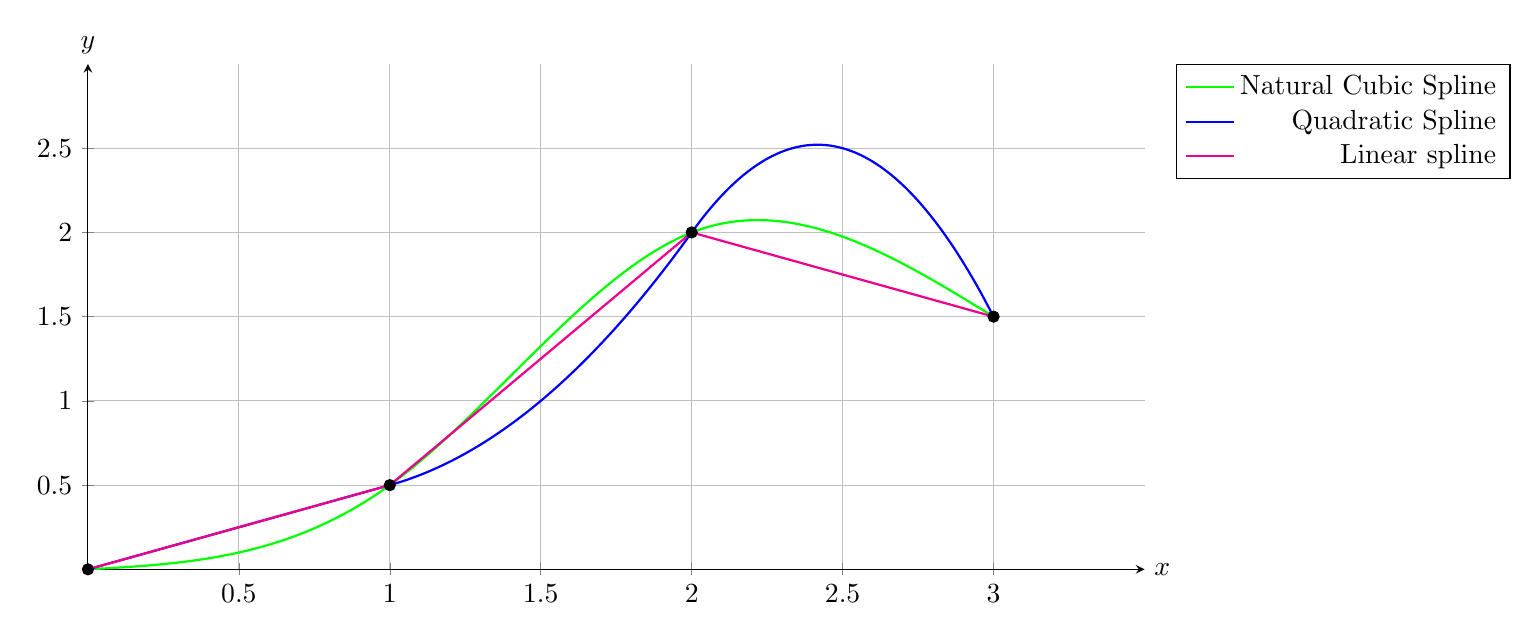\begin{tikzpicture}
\begin{axis}[
	axis lines=middle,
	xmin=0,xmax=3.5,
	ymin=0,ymax=3,
	xlabel={$x$}, xlabel style=right,
	ylabel={$y$}, ylabel style=above,
	grid=both,
	ytick={.5,1,1.5,2,2.5},
	xtick={.5,1,1.5,2,2.5,3},
	width=15cm,
	height=8cm,
	legend style={cells={anchor=east},
	legend pos=outer north east}]

\addplot [only marks] coordinates {(0 ,0) (1, 0.5) (2, 2) (3 ,1.5)};

\addplot[green,smooth,thick,domain=0:1] {(0.4*(x)^3)+(0.1*x)};
\addplot[green,smooth,thick,domain=1:2] {(-(x-1)^3)+(1.2*(x-1)^2)+(1.3*(x-1))+0.5};
\addplot[green,smooth,thick,domain=2:3] {(0.6*(x-2)^3)-(1.8*(x-2)^2)+(0.7*(x-2))+2};

\addplot[blue,smooth,thick,domain=0:1] {0.5*x};
\addplot[blue,smooth,thick,domain=1:2] {((x-1)^2)+(0.5*(x-1))+0.5};
\addplot[blue,smooth,thick,domain=2:3] {(-3*(x-2)^2)+(2.5*(x-2))+2};


\addplot[magenta,smooth,thick,domain=0:1] {0.5*x};
\addplot[magenta,smooth,thick,domain=1:2] {(1.5*(x-1))+0.5};
\addplot[magenta,smooth,thick,domain=2:3] {(-0.5*(x-2))+2};
\legend{,Natural Cubic Spline,,,Quadratic Spline,,,Linear spline,,};
\end{axis}
\end{tikzpicture}
% 0.5x, & 0 \leq x \leq 1\\
% 			1.5(x-1)+0.5,& 1 \leq x \leq 2\\
% 			-0.5(x-2)+2, 